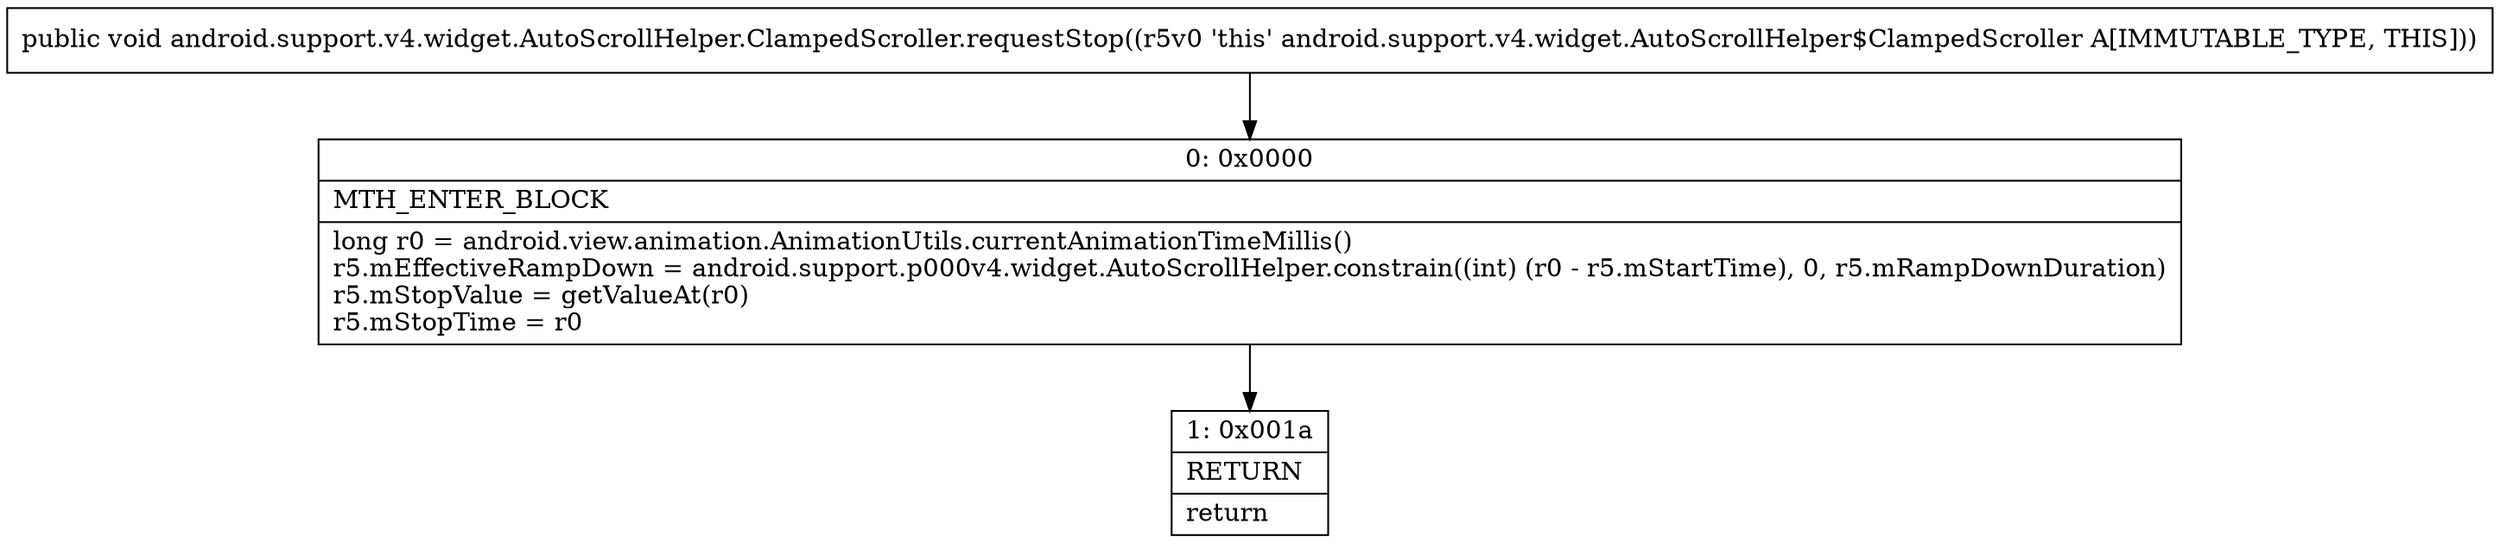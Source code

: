 digraph "CFG forandroid.support.v4.widget.AutoScrollHelper.ClampedScroller.requestStop()V" {
Node_0 [shape=record,label="{0\:\ 0x0000|MTH_ENTER_BLOCK\l|long r0 = android.view.animation.AnimationUtils.currentAnimationTimeMillis()\lr5.mEffectiveRampDown = android.support.p000v4.widget.AutoScrollHelper.constrain((int) (r0 \- r5.mStartTime), 0, r5.mRampDownDuration)\lr5.mStopValue = getValueAt(r0)\lr5.mStopTime = r0\l}"];
Node_1 [shape=record,label="{1\:\ 0x001a|RETURN\l|return\l}"];
MethodNode[shape=record,label="{public void android.support.v4.widget.AutoScrollHelper.ClampedScroller.requestStop((r5v0 'this' android.support.v4.widget.AutoScrollHelper$ClampedScroller A[IMMUTABLE_TYPE, THIS])) }"];
MethodNode -> Node_0;
Node_0 -> Node_1;
}

